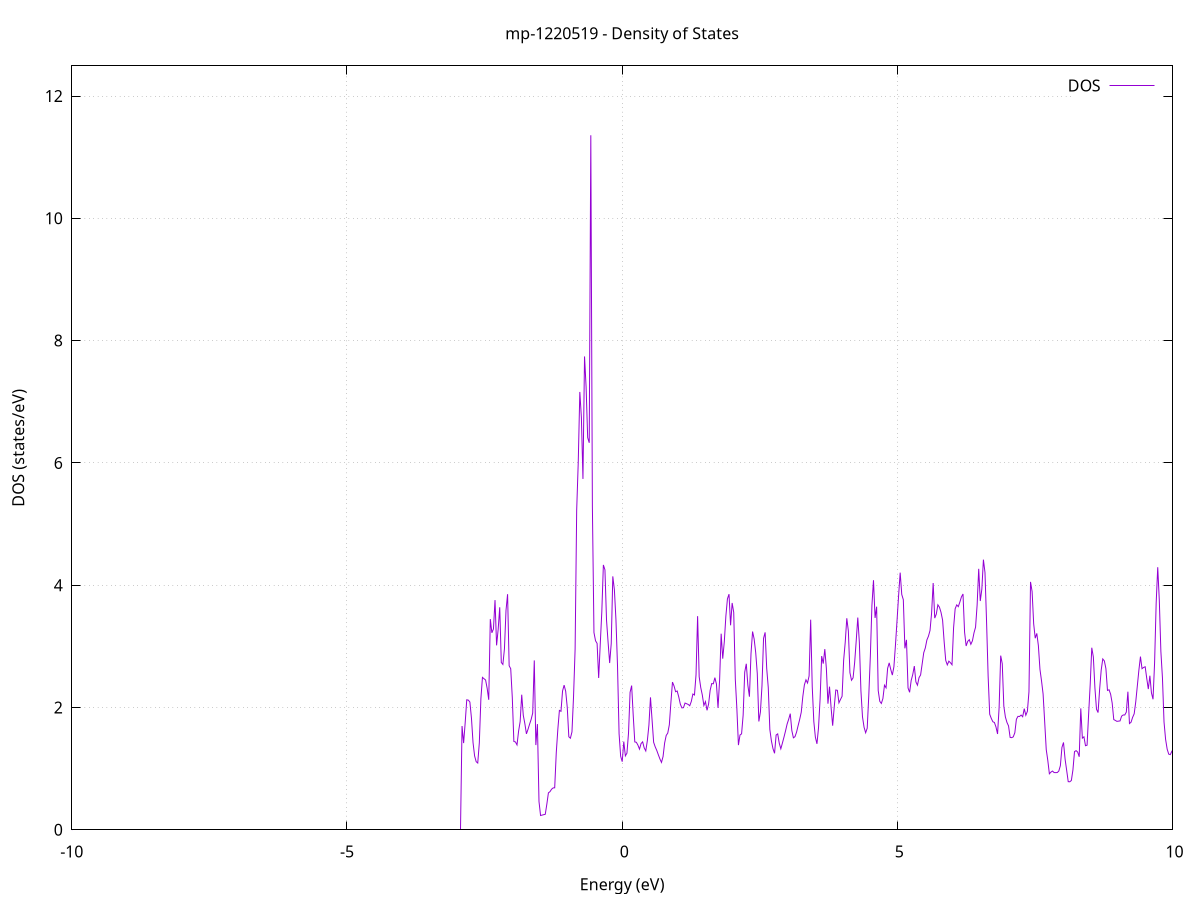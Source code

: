 set title 'mp-1220519 - Density of States'
set xlabel 'Energy (eV)'
set ylabel 'DOS (states/eV)'
set grid
set xrange [-10:10]
set yrange [0:12.493]
set xzeroaxis lt -1
set terminal png size 800,600
set output 'mp-1220519_dos_gnuplot.png'
plot '-' using 1:2 with lines title 'DOS'
-31.843300 0.000000
-31.814700 0.000000
-31.786200 0.000000
-31.757700 0.000000
-31.729100 0.000000
-31.700600 0.000000
-31.672100 0.000000
-31.643500 0.000000
-31.615000 0.000000
-31.586500 0.000000
-31.557900 0.000000
-31.529400 0.000000
-31.500900 0.000000
-31.472300 0.000000
-31.443800 0.000000
-31.415300 0.000000
-31.386700 0.000000
-31.358200 0.000000
-31.329700 0.000000
-31.301100 0.000000
-31.272600 0.000000
-31.244100 0.000000
-31.215500 0.000000
-31.187000 0.000000
-31.158400 0.000000
-31.129900 0.000000
-31.101400 0.000000
-31.072800 0.000000
-31.044300 0.000000
-31.015800 0.000000
-30.987200 0.000000
-30.958700 0.000000
-30.930200 0.000000
-30.901600 0.000000
-30.873100 0.000000
-30.844600 0.000000
-30.816000 0.000000
-30.787500 0.000000
-30.759000 0.000000
-30.730400 0.000000
-30.701900 0.000000
-30.673400 0.000000
-30.644800 0.000000
-30.616300 0.000000
-30.587800 0.000000
-30.559200 0.000000
-30.530700 0.000000
-30.502200 0.000000
-30.473600 0.000000
-30.445100 0.000000
-30.416500 0.000000
-30.388000 0.000000
-30.359500 0.000000
-30.330900 0.000000
-30.302400 0.000000
-30.273900 0.000000
-30.245300 0.000000
-30.216800 0.000000
-30.188300 0.000000
-30.159700 0.000000
-30.131200 0.000000
-30.102700 0.000000
-30.074100 0.000000
-30.045600 0.000000
-30.017100 0.000000
-29.988500 0.000000
-29.960000 0.000000
-29.931500 0.000000
-29.902900 0.000000
-29.874400 0.000000
-29.845900 0.000000
-29.817300 0.000000
-29.788800 0.000000
-29.760200 0.000000
-29.731700 0.000000
-29.703200 0.000000
-29.674600 0.000000
-29.646100 0.000000
-29.617600 0.000000
-29.589000 0.000000
-29.560500 0.000000
-29.532000 0.000000
-29.503400 0.000000
-29.474900 0.000000
-29.446400 0.000000
-29.417800 0.000000
-29.389300 0.000000
-29.360800 0.000000
-29.332200 0.000000
-29.303700 0.000000
-29.275200 0.000000
-29.246600 0.440900
-29.218100 0.669300
-29.189600 1.187500
-29.161000 1.397900
-29.132500 1.530100
-29.104000 1.618200
-29.075400 1.683800
-29.046900 1.891900
-29.018300 1.827900
-28.989800 2.088900
-28.961300 2.306000
-28.932700 2.566300
-28.904200 2.669300
-28.875700 2.802500
-28.847100 3.134400
-28.818600 3.975300
-28.790100 5.195700
-28.761500 6.181800
-28.733000 12.025800
-28.704500 6.406800
-28.675900 5.752500
-28.647400 5.219300
-28.618900 4.794000
-28.590300 4.669000
-28.561800 4.566600
-28.533300 7.024000
-28.504700 6.576200
-28.476200 5.987700
-28.447700 7.410400
-28.419100 8.082500
-28.390600 6.808000
-28.362100 6.788400
-28.333500 7.329800
-28.305000 12.486500
-28.276400 8.268300
-28.247900 14.175100
-28.219400 12.444400
-28.190800 10.717500
-28.162300 8.694700
-28.133800 8.270100
-28.105200 14.310000
-28.076700 105.182600
-28.048200 5.301600
-28.019600 10.559100
-27.991100 8.828300
-27.962600 5.892300
-27.934000 6.602800
-27.905500 8.463800
-27.877000 8.070200
-27.848400 3.621200
-27.819900 3.427200
-27.791400 3.398600
-27.762800 3.394300
-27.734300 3.395900
-27.705800 3.395900
-27.677200 3.452200
-27.648700 3.518700
-27.620100 3.561800
-27.591600 3.666900
-27.563100 3.772600
-27.534500 3.919900
-27.506000 4.083800
-27.477500 4.233600
-27.448900 4.458000
-27.420400 4.724000
-27.391900 5.261700
-27.363300 5.785000
-27.334800 6.487700
-27.306300 10.130500
-27.277700 6.880800
-27.249200 5.415100
-27.220700 3.899400
-27.192100 3.451600
-27.163600 2.984100
-27.135100 2.237800
-27.106500 2.236800
-27.078000 1.488300
-27.049500 0.000000
-27.020900 0.000000
-26.992400 0.000000
-26.963900 0.000000
-26.935300 0.000000
-26.906800 0.000000
-26.878200 0.000000
-26.849700 0.000000
-26.821200 0.000000
-26.792600 0.000000
-26.764100 0.000000
-26.735600 0.000000
-26.707000 0.000000
-26.678500 0.000000
-26.650000 0.000000
-26.621400 0.000000
-26.592900 0.000000
-26.564400 0.000000
-26.535800 0.000000
-26.507300 0.000000
-26.478800 0.000000
-26.450200 0.000000
-26.421700 0.000000
-26.393200 0.000000
-26.364600 0.000000
-26.336100 0.000000
-26.307600 0.000000
-26.279000 0.000000
-26.250500 0.000000
-26.222000 0.000000
-26.193400 0.000000
-26.164900 0.000000
-26.136300 0.000000
-26.107800 0.000000
-26.079300 0.000000
-26.050700 0.000000
-26.022200 0.000000
-25.993700 0.000000
-25.965100 0.000000
-25.936600 0.000000
-25.908100 0.000000
-25.879500 0.000000
-25.851000 0.000000
-25.822500 0.000000
-25.793900 0.000000
-25.765400 0.000000
-25.736900 0.000000
-25.708300 0.000000
-25.679800 0.000000
-25.651300 0.000000
-25.622700 0.000000
-25.594200 0.000000
-25.565700 0.000000
-25.537100 0.000000
-25.508600 0.000000
-25.480000 0.000000
-25.451500 0.000000
-25.423000 0.000000
-25.394400 0.000000
-25.365900 0.000000
-25.337400 0.000000
-25.308800 0.000000
-25.280300 0.000000
-25.251800 0.000000
-25.223200 0.000000
-25.194700 0.000000
-25.166200 0.000000
-25.137600 0.000000
-25.109100 0.000000
-25.080600 0.000000
-25.052000 0.000000
-25.023500 0.000000
-24.995000 0.000000
-24.966400 0.000000
-24.937900 0.000000
-24.909400 0.000000
-24.880800 0.000000
-24.852300 0.000000
-24.823800 0.000000
-24.795200 0.000000
-24.766700 0.000000
-24.738100 0.000000
-24.709600 0.000000
-24.681100 0.000000
-24.652500 0.000000
-24.624000 0.000000
-24.595500 0.000000
-24.566900 0.000000
-24.538400 0.000000
-24.509900 0.000000
-24.481300 0.000000
-24.452800 0.000000
-24.424300 0.000000
-24.395700 0.000000
-24.367200 0.000000
-24.338700 0.000000
-24.310100 0.000000
-24.281600 0.000000
-24.253100 0.000000
-24.224500 0.000000
-24.196000 0.000000
-24.167500 0.000000
-24.138900 0.000000
-24.110400 0.000000
-24.081900 0.000000
-24.053300 0.000000
-24.024800 0.000000
-23.996200 0.000000
-23.967700 0.000000
-23.939200 0.000000
-23.910600 0.000000
-23.882100 0.000000
-23.853600 0.000000
-23.825000 0.000000
-23.796500 0.000000
-23.768000 0.000000
-23.739400 0.000000
-23.710900 0.000000
-23.682400 0.000000
-23.653800 0.000000
-23.625300 0.000000
-23.596800 0.000000
-23.568200 0.000000
-23.539700 0.000000
-23.511200 0.000000
-23.482600 0.000000
-23.454100 0.000000
-23.425600 0.000000
-23.397000 0.000000
-23.368500 0.000000
-23.339900 0.000000
-23.311400 0.000000
-23.282900 0.000000
-23.254300 0.000000
-23.225800 0.000000
-23.197300 0.000000
-23.168700 0.000000
-23.140200 0.000000
-23.111700 0.000000
-23.083100 0.000000
-23.054600 0.000000
-23.026100 0.000000
-22.997500 0.000000
-22.969000 0.000000
-22.940500 0.000000
-22.911900 0.000000
-22.883400 0.000000
-22.854900 0.000000
-22.826300 0.000000
-22.797800 0.000000
-22.769300 0.000000
-22.740700 0.000000
-22.712200 0.000000
-22.683700 0.000000
-22.655100 0.000000
-22.626600 0.000000
-22.598000 0.000000
-22.569500 0.000000
-22.541000 0.000000
-22.512400 0.000000
-22.483900 0.000000
-22.455400 0.000000
-22.426800 0.000000
-22.398300 0.000000
-22.369800 0.000000
-22.341200 0.000000
-22.312700 0.000000
-22.284200 0.000000
-22.255600 0.000000
-22.227100 0.000000
-22.198600 0.000000
-22.170000 0.000000
-22.141500 0.000000
-22.113000 0.000000
-22.084400 0.000000
-22.055900 0.000000
-22.027400 0.000000
-21.998800 0.000000
-21.970300 0.000000
-21.941800 0.000000
-21.913200 0.000000
-21.884700 0.000000
-21.856100 0.000000
-21.827600 0.000000
-21.799100 0.000000
-21.770500 0.000000
-21.742000 0.000000
-21.713500 0.000000
-21.684900 0.000000
-21.656400 0.000000
-21.627900 0.000000
-21.599300 0.000000
-21.570800 0.000000
-21.542300 0.000000
-21.513700 0.000000
-21.485200 0.000000
-21.456700 0.000000
-21.428100 0.000000
-21.399600 0.000000
-21.371100 0.000000
-21.342500 0.000000
-21.314000 0.000000
-21.285500 0.000000
-21.256900 0.000000
-21.228400 0.000000
-21.199800 0.000000
-21.171300 0.000000
-21.142800 0.000000
-21.114200 0.000000
-21.085700 0.000000
-21.057200 0.000000
-21.028600 0.000000
-21.000100 0.000000
-20.971600 0.000000
-20.943000 0.000000
-20.914500 0.000000
-20.886000 0.000000
-20.857400 0.000000
-20.828900 0.000000
-20.800400 0.000000
-20.771800 0.000000
-20.743300 0.000000
-20.714800 0.000000
-20.686200 0.000000
-20.657700 0.000000
-20.629200 0.000000
-20.600600 0.000000
-20.572100 0.000000
-20.543600 0.000000
-20.515000 0.000000
-20.486500 0.000000
-20.457900 0.000000
-20.429400 0.000000
-20.400900 0.000000
-20.372300 0.000000
-20.343800 0.000000
-20.315300 0.000000
-20.286700 0.000000
-20.258200 0.000000
-20.229700 0.000000
-20.201100 0.000000
-20.172600 0.000000
-20.144100 0.000000
-20.115500 0.000000
-20.087000 0.000000
-20.058500 0.000000
-20.029900 0.000000
-20.001400 0.000000
-19.972900 0.000000
-19.944300 0.000000
-19.915800 0.000000
-19.887300 0.000000
-19.858700 0.000000
-19.830200 0.000000
-19.801700 0.000000
-19.773100 0.000000
-19.744600 0.000000
-19.716000 0.000000
-19.687500 0.000000
-19.659000 0.000000
-19.630400 0.000000
-19.601900 0.000000
-19.573400 0.000000
-19.544800 0.000000
-19.516300 0.000000
-19.487800 0.000000
-19.459200 0.000000
-19.430700 0.000000
-19.402200 0.000000
-19.373600 0.000000
-19.345100 0.000000
-19.316600 0.000000
-19.288000 0.000000
-19.259500 0.000000
-19.231000 0.000000
-19.202400 0.000000
-19.173900 0.000000
-19.145400 0.000000
-19.116800 0.000000
-19.088300 0.000000
-19.059700 0.000000
-19.031200 0.000000
-19.002700 0.000000
-18.974100 0.000000
-18.945600 0.000000
-18.917100 0.000000
-18.888500 0.000000
-18.860000 0.000000
-18.831500 0.000000
-18.802900 0.000000
-18.774400 0.000000
-18.745900 0.000000
-18.717300 0.000000
-18.688800 0.000000
-18.660300 0.000000
-18.631700 0.000000
-18.603200 0.000000
-18.574700 0.000000
-18.546100 0.000000
-18.517600 0.000000
-18.489100 0.000000
-18.460500 0.000000
-18.432000 0.000000
-18.403500 0.000000
-18.374900 0.000000
-18.346400 0.000000
-18.317800 0.000000
-18.289300 0.000000
-18.260800 0.000000
-18.232200 0.000000
-18.203700 0.000000
-18.175200 0.000000
-18.146600 0.000000
-18.118100 0.000000
-18.089600 0.000000
-18.061000 0.000000
-18.032500 0.000000
-18.004000 0.000000
-17.975400 0.000000
-17.946900 0.000000
-17.918400 0.000000
-17.889800 0.000000
-17.861300 0.000000
-17.832800 0.000000
-17.804200 0.000000
-17.775700 0.000000
-17.747200 0.000000
-17.718600 0.000000
-17.690100 0.000000
-17.661600 0.000000
-17.633000 0.000000
-17.604500 0.000000
-17.575900 0.000000
-17.547400 0.000000
-17.518900 0.000000
-17.490300 0.000000
-17.461800 0.000000
-17.433300 0.000000
-17.404700 0.000000
-17.376200 0.000000
-17.347700 0.000000
-17.319100 0.000000
-17.290600 0.000000
-17.262100 0.000000
-17.233500 0.000000
-17.205000 0.000000
-17.176500 0.000000
-17.147900 0.000000
-17.119400 0.000000
-17.090900 0.000000
-17.062300 0.000000
-17.033800 0.000000
-17.005300 0.000000
-16.976700 0.000000
-16.948200 0.000000
-16.919600 0.000000
-16.891100 0.000000
-16.862600 0.000000
-16.834000 0.000000
-16.805500 0.000000
-16.777000 0.000000
-16.748400 0.000000
-16.719900 0.000000
-16.691400 0.000000
-16.662800 0.000000
-16.634300 0.000000
-16.605800 0.000000
-16.577200 0.000000
-16.548700 0.000000
-16.520200 0.000000
-16.491600 0.000000
-16.463100 0.000000
-16.434600 0.000000
-16.406000 0.000000
-16.377500 0.000000
-16.349000 0.000000
-16.320400 0.000000
-16.291900 0.000000
-16.263400 0.000000
-16.234800 0.000000
-16.206300 0.000000
-16.177700 0.000000
-16.149200 0.000000
-16.120700 0.000000
-16.092100 0.000000
-16.063600 0.000000
-16.035100 0.000000
-16.006500 0.000000
-15.978000 0.000000
-15.949500 0.000000
-15.920900 0.000000
-15.892400 0.000000
-15.863900 0.000000
-15.835300 0.000000
-15.806800 0.000000
-15.778300 0.000000
-15.749700 0.000000
-15.721200 0.000000
-15.692700 0.000000
-15.664100 0.000000
-15.635600 0.000000
-15.607100 0.000000
-15.578500 0.000000
-15.550000 0.000000
-15.521500 0.000000
-15.492900 0.000000
-15.464400 0.000000
-15.435800 0.000000
-15.407300 0.000000
-15.378800 0.000000
-15.350200 0.000000
-15.321700 0.000000
-15.293200 0.000000
-15.264600 0.000000
-15.236100 0.000000
-15.207600 0.000000
-15.179000 0.000000
-15.150500 0.000000
-15.122000 0.000000
-15.093400 0.000000
-15.064900 0.000000
-15.036400 0.000000
-15.007800 0.000000
-14.979300 0.000000
-14.950800 0.000000
-14.922200 0.000000
-14.893700 0.000000
-14.865200 0.000000
-14.836600 0.000000
-14.808100 0.000000
-14.779500 0.000000
-14.751000 0.000000
-14.722500 0.000000
-14.693900 0.000000
-14.665400 0.000000
-14.636900 0.000000
-14.608300 0.000000
-14.579800 0.000000
-14.551300 0.000000
-14.522700 0.000000
-14.494200 0.000000
-14.465700 0.000000
-14.437100 0.000000
-14.408600 0.000000
-14.380100 0.000000
-14.351500 0.000000
-14.323000 0.000000
-14.294500 0.000000
-14.265900 0.000000
-14.237400 0.000000
-14.208900 0.000000
-14.180300 0.000000
-14.151800 0.000000
-14.123300 0.000000
-14.094700 0.000000
-14.066200 0.000000
-14.037600 0.000000
-14.009100 0.000000
-13.980600 0.000000
-13.952000 0.000000
-13.923500 0.000000
-13.895000 0.000000
-13.866400 0.000000
-13.837900 0.000000
-13.809400 0.000000
-13.780800 0.000000
-13.752300 0.000000
-13.723800 0.000000
-13.695200 0.000000
-13.666700 0.000000
-13.638200 0.000000
-13.609600 0.000000
-13.581100 0.000000
-13.552600 0.000000
-13.524000 0.000000
-13.495500 0.000000
-13.467000 0.000000
-13.438400 0.000000
-13.409900 0.000000
-13.381400 0.000000
-13.352800 0.000000
-13.324300 0.000000
-13.295700 0.000000
-13.267200 0.000000
-13.238700 0.000000
-13.210100 0.000000
-13.181600 0.000000
-13.153100 0.000000
-13.124500 0.000000
-13.096000 0.000000
-13.067500 0.000000
-13.038900 0.000000
-13.010400 0.000000
-12.981900 0.000000
-12.953300 0.000000
-12.924800 0.000000
-12.896300 0.000000
-12.867700 0.000000
-12.839200 0.000000
-12.810700 0.000000
-12.782100 0.000000
-12.753600 0.000000
-12.725100 0.000000
-12.696500 0.000000
-12.668000 0.000000
-12.639400 0.000000
-12.610900 0.000000
-12.582400 0.000000
-12.553800 0.000000
-12.525300 0.000000
-12.496800 0.000000
-12.468200 0.000000
-12.439700 0.000000
-12.411200 0.000000
-12.382600 0.000000
-12.354100 0.000000
-12.325600 0.161600
-12.297000 0.443300
-12.268500 0.422300
-12.240000 0.362600
-12.211400 0.401200
-12.182900 0.440900
-12.154400 0.469700
-12.125800 0.443800
-12.097300 0.446300
-12.068800 0.462900
-12.040200 0.479400
-12.011700 0.496000
-11.983200 0.514400
-11.954600 0.536700
-11.926100 0.554400
-11.897500 0.573400
-11.869000 0.592500
-11.840500 0.611500
-11.811900 0.636900
-11.783400 0.667500
-11.754900 0.716500
-11.726300 0.787800
-11.697800 0.831900
-11.669300 0.875900
-11.640700 0.946800
-11.612200 1.013200
-11.583700 1.304900
-11.555100 1.495700
-11.526600 1.993800
-11.498100 1.906100
-11.469500 1.686200
-11.441000 1.589700
-11.412500 1.907700
-11.383900 3.746200
-11.355400 3.508200
-11.326900 0.000000
-11.298300 0.000000
-11.269800 0.000000
-11.241300 0.000000
-11.212700 0.108800
-11.184200 0.369500
-11.155600 0.525200
-11.127100 0.506100
-11.098600 0.542200
-11.070000 0.583000
-11.041500 0.591000
-11.013000 0.593700
-10.984400 0.621900
-10.955900 0.651800
-10.927400 0.686200
-10.898800 0.722100
-10.870300 0.754500
-10.841800 0.786400
-10.813200 0.826200
-10.784700 0.875400
-10.756200 0.951500
-10.727600 1.035600
-10.699100 1.116700
-10.670600 1.200200
-10.642000 1.405200
-10.613500 1.662700
-10.585000 2.258500
-10.556400 2.255000
-10.527900 2.119500
-10.499300 1.845000
-10.470800 2.112300
-10.442300 3.588500
-10.413700 7.202700
-10.385200 8.676900
-10.356700 5.875300
-10.328100 3.838100
-10.299600 3.245800
-10.271100 2.802900
-10.242500 2.154500
-10.214000 1.797300
-10.185500 1.424800
-10.156900 1.108100
-10.128400 0.769500
-10.099900 0.658400
-10.071300 0.283200
-10.042800 0.000000
-10.014300 0.000000
-9.985700 0.000000
-9.957200 0.000000
-9.928700 0.000000
-9.900100 0.000000
-9.871600 0.000000
-9.843100 0.000000
-9.814500 0.000000
-9.786000 0.000000
-9.757400 0.000000
-9.728900 0.000000
-9.700400 0.000000
-9.671800 0.000000
-9.643300 0.000000
-9.614800 0.000000
-9.586200 0.000000
-9.557700 0.000000
-9.529200 0.000000
-9.500600 0.000000
-9.472100 0.000000
-9.443600 0.000000
-9.415000 0.000000
-9.386500 0.000000
-9.358000 0.000000
-9.329400 0.000000
-9.300900 0.000000
-9.272400 0.000000
-9.243800 0.000000
-9.215300 0.000000
-9.186800 0.000000
-9.158200 0.000000
-9.129700 0.000000
-9.101200 0.000000
-9.072600 0.000000
-9.044100 0.000000
-9.015500 0.000000
-8.987000 0.000000
-8.958500 0.000000
-8.929900 0.000000
-8.901400 0.000000
-8.872900 0.000000
-8.844300 0.000000
-8.815800 0.000000
-8.787300 0.000000
-8.758700 0.000000
-8.730200 0.000000
-8.701700 0.000000
-8.673100 0.000000
-8.644600 0.000000
-8.616100 0.000000
-8.587500 0.000000
-8.559000 0.000000
-8.530500 0.000000
-8.501900 0.000000
-8.473400 0.000000
-8.444900 0.000000
-8.416300 0.000000
-8.387800 0.000000
-8.359200 0.000000
-8.330700 0.000000
-8.302200 0.000000
-8.273600 0.000000
-8.245100 0.000000
-8.216600 0.000000
-8.188000 0.000000
-8.159500 0.000000
-8.131000 0.000000
-8.102400 0.000000
-8.073900 0.000000
-8.045400 0.000000
-8.016800 0.000000
-7.988300 0.000000
-7.959800 0.000000
-7.931200 0.000000
-7.902700 0.000000
-7.874200 0.000000
-7.845600 0.000000
-7.817100 0.000000
-7.788600 0.000000
-7.760000 0.000000
-7.731500 0.000000
-7.703000 0.000000
-7.674400 0.000000
-7.645900 0.000000
-7.617300 0.000000
-7.588800 0.000000
-7.560300 0.000000
-7.531700 0.000000
-7.503200 0.000000
-7.474700 0.000000
-7.446100 0.000000
-7.417600 0.000000
-7.389100 0.000000
-7.360500 0.000000
-7.332000 0.000000
-7.303500 0.000000
-7.274900 0.000000
-7.246400 0.000000
-7.217900 0.000000
-7.189300 0.000000
-7.160800 0.000000
-7.132300 0.000000
-7.103700 0.000000
-7.075200 0.000000
-7.046700 0.000000
-7.018100 0.000000
-6.989600 0.000000
-6.961100 0.000000
-6.932500 0.000000
-6.904000 0.000000
-6.875400 0.000000
-6.846900 0.000000
-6.818400 0.000000
-6.789800 0.000000
-6.761300 0.000000
-6.732800 0.000000
-6.704200 0.000000
-6.675700 0.000000
-6.647200 0.000000
-6.618600 0.000000
-6.590100 0.000000
-6.561600 0.000000
-6.533000 0.000000
-6.504500 0.000000
-6.476000 0.000000
-6.447400 0.000000
-6.418900 0.000000
-6.390400 0.000000
-6.361800 0.000000
-6.333300 0.000000
-6.304800 0.000000
-6.276200 0.000000
-6.247700 0.000000
-6.219100 0.000000
-6.190600 0.000000
-6.162100 0.000000
-6.133500 0.000000
-6.105000 0.000000
-6.076500 0.000000
-6.047900 0.000000
-6.019400 0.000000
-5.990900 0.000000
-5.962300 0.000000
-5.933800 0.000000
-5.905300 0.000000
-5.876700 0.000000
-5.848200 0.000000
-5.819700 0.000000
-5.791100 0.000000
-5.762600 0.000000
-5.734100 0.000000
-5.705500 0.000000
-5.677000 0.000000
-5.648500 0.000000
-5.619900 0.000000
-5.591400 0.000000
-5.562900 0.000000
-5.534300 0.000000
-5.505800 0.000000
-5.477200 0.000000
-5.448700 0.000000
-5.420200 0.000000
-5.391600 0.000000
-5.363100 0.000000
-5.334600 0.000000
-5.306000 0.000000
-5.277500 0.000000
-5.249000 0.000000
-5.220400 0.000000
-5.191900 0.000000
-5.163400 0.000000
-5.134800 0.000000
-5.106300 0.000000
-5.077800 0.000000
-5.049200 0.000000
-5.020700 0.000000
-4.992200 0.000000
-4.963600 0.000000
-4.935100 0.000000
-4.906600 0.000000
-4.878000 0.000000
-4.849500 0.000000
-4.821000 0.000000
-4.792400 0.000000
-4.763900 0.000000
-4.735300 0.000000
-4.706800 0.000000
-4.678300 0.000000
-4.649700 0.000000
-4.621200 0.000000
-4.592700 0.000000
-4.564100 0.000000
-4.535600 0.000000
-4.507100 0.000000
-4.478500 0.000000
-4.450000 0.000000
-4.421500 0.000000
-4.392900 0.000000
-4.364400 0.000000
-4.335900 0.000000
-4.307300 0.000000
-4.278800 0.000000
-4.250300 0.000000
-4.221700 0.000000
-4.193200 0.000000
-4.164700 0.000000
-4.136100 0.000000
-4.107600 0.000000
-4.079000 0.000000
-4.050500 0.000000
-4.022000 0.000000
-3.993400 0.000000
-3.964900 0.000000
-3.936400 0.000000
-3.907800 0.000000
-3.879300 0.000000
-3.850800 0.000000
-3.822200 0.000000
-3.793700 0.000000
-3.765200 0.000000
-3.736600 0.000000
-3.708100 0.000000
-3.679600 0.000000
-3.651000 0.000000
-3.622500 0.000000
-3.594000 0.000000
-3.565400 0.000000
-3.536900 0.000000
-3.508400 0.000000
-3.479800 0.000000
-3.451300 0.000000
-3.422800 0.000000
-3.394200 0.000000
-3.365700 0.000000
-3.337100 0.000000
-3.308600 0.000000
-3.280100 0.000000
-3.251500 0.000000
-3.223000 0.000000
-3.194500 0.000000
-3.165900 0.000000
-3.137400 0.000000
-3.108900 0.000000
-3.080300 0.000000
-3.051800 0.000000
-3.023300 0.000000
-2.994700 0.000000
-2.966200 0.000000
-2.937700 0.000000
-2.909100 1.696500
-2.880600 1.417900
-2.852100 1.749600
-2.823500 2.125600
-2.795000 2.120300
-2.766500 2.088900
-2.737900 1.824200
-2.709400 1.425800
-2.680900 1.207500
-2.652300 1.113400
-2.623800 1.091700
-2.595200 1.420600
-2.566700 2.142900
-2.538200 2.492100
-2.509600 2.470300
-2.481100 2.449300
-2.452600 2.312300
-2.424000 2.126000
-2.395500 3.446000
-2.367000 3.221200
-2.338400 3.285100
-2.309900 3.756000
-2.281400 3.015700
-2.252800 3.277700
-2.224300 3.638800
-2.195800 2.736000
-2.167200 2.704000
-2.138700 2.959300
-2.110200 3.588000
-2.081600 3.852800
-2.053100 2.682700
-2.024600 2.633600
-1.996000 2.163500
-1.967500 1.444300
-1.938900 1.436300
-1.910400 1.388000
-1.881900 1.611200
-1.853300 1.768700
-1.824800 2.208900
-1.796300 1.872000
-1.767700 1.735500
-1.739200 1.568300
-1.710700 1.642200
-1.682100 1.726600
-1.653600 1.804300
-1.625100 1.908400
-1.596500 2.769700
-1.568000 1.385200
-1.539500 1.728200
-1.510900 0.463000
-1.482400 0.233200
-1.453900 0.240200
-1.425300 0.246900
-1.396800 0.253500
-1.368300 0.419200
-1.339700 0.603600
-1.311200 0.623200
-1.282700 0.663200
-1.254100 0.684600
-1.225600 0.686500
-1.197000 1.261400
-1.168500 1.643300
-1.140000 1.952000
-1.111400 1.937500
-1.082900 2.269700
-1.054400 2.365300
-1.025800 2.265400
-0.997300 2.002900
-0.968800 1.520800
-0.940200 1.497400
-0.911700 1.600700
-0.883200 2.177600
-0.854600 2.955400
-0.826100 5.227600
-0.797600 6.010200
-0.769000 7.160600
-0.740500 6.742800
-0.712000 5.738200
-0.683400 7.740900
-0.654900 7.242600
-0.626400 6.412700
-0.597800 6.328900
-0.569300 11.357600
-0.540800 5.292500
-0.512200 3.226400
-0.483700 3.091400
-0.455100 3.047500
-0.426600 2.482100
-0.398100 3.030300
-0.369500 3.564800
-0.341000 4.331300
-0.312500 4.250700
-0.283900 3.429300
-0.255400 3.067800
-0.226900 2.727200
-0.198300 3.044800
-0.169800 4.144100
-0.141300 3.930700
-0.112700 3.438100
-0.084200 2.679500
-0.055700 1.571500
-0.027100 1.203300
0.001400 1.113500
0.029900 1.442400
0.058500 1.208400
0.087000 1.252800
0.115500 1.579000
0.144100 2.248100
0.172600 2.358200
0.201200 1.872600
0.229700 1.436700
0.258200 1.430700
0.286800 1.384200
0.315300 1.318800
0.343800 1.410500
0.372400 1.438000
0.400900 1.339100
0.429400 1.289200
0.458000 1.458900
0.486500 1.711800
0.515000 2.165700
0.543600 1.798900
0.572100 1.431400
0.600600 1.356700
0.629200 1.297400
0.657700 1.226400
0.686200 1.158800
0.714800 1.101800
0.743300 1.197000
0.771800 1.418400
0.800400 1.542300
0.828900 1.581900
0.857400 1.717200
0.886000 2.083100
0.914500 2.415300
0.943100 2.351400
0.971600 2.258100
1.000100 2.269200
1.028700 2.172800
1.057200 2.054400
1.085700 1.993300
1.114300 1.997000
1.142800 2.072300
1.171300 2.061400
1.199900 2.049900
1.228400 2.028500
1.256900 2.099600
1.285500 2.220500
1.314000 2.204200
1.342500 2.535000
1.371100 3.493900
1.399600 2.503800
1.428100 2.326200
1.456700 2.204200
1.485200 2.032800
1.513700 2.095700
1.542300 1.953600
1.570800 2.055900
1.599300 2.281800
1.627900 2.391700
1.656400 2.387200
1.685000 2.487500
1.713500 2.383600
1.742000 1.992800
1.770600 2.443900
1.799100 3.207000
1.827600 2.798400
1.856200 3.075200
1.884700 3.493400
1.913200 3.777000
1.941800 3.853400
1.970300 3.344000
1.998800 3.709400
2.027400 3.555600
2.055900 2.464800
2.084400 1.982400
2.113000 1.384700
2.141500 1.550400
2.170000 1.568500
2.198600 1.874800
2.227100 2.577400
2.255600 2.714900
2.284200 2.364300
2.312700 2.176600
2.341300 2.879700
2.369800 3.242000
2.398300 3.120600
2.426900 2.896000
2.455400 2.555400
2.483900 1.771400
2.512500 1.927400
2.541000 2.357200
2.569500 3.132200
2.598100 3.228400
2.626600 2.638900
2.655100 2.325800
2.683700 1.640000
2.712200 1.453000
2.740700 1.326800
2.769300 1.250800
2.797800 1.549400
2.826300 1.568300
2.854900 1.414800
2.883400 1.324100
2.911900 1.417700
2.940500 1.515000
2.969000 1.617300
2.997500 1.729000
3.026100 1.807700
3.054600 1.899100
3.083200 1.623400
3.111700 1.503900
3.140200 1.522000
3.168800 1.595800
3.197300 1.702500
3.225800 1.804800
3.254400 1.922400
3.282900 2.179800
3.311400 2.369900
3.340000 2.452600
3.368500 2.400100
3.397000 2.516300
3.425600 3.436000
3.454100 2.339000
3.482600 1.771800
3.511200 1.513700
3.539700 1.405200
3.568200 1.669900
3.596800 2.137600
3.625300 2.840700
3.653800 2.717500
3.682400 2.954300
3.710900 2.636400
3.739400 2.062200
3.768000 2.340700
3.796500 1.999300
3.825100 1.702100
3.853600 2.007600
3.882100 2.286100
3.910700 2.280100
3.939200 2.075800
3.967700 2.131700
3.996300 2.183200
4.024800 2.773800
4.053300 3.064400
4.081900 3.458900
4.110400 3.250700
4.138900 2.569600
4.167500 2.445300
4.196000 2.484200
4.224500 2.733400
4.253100 3.090900
4.281600 3.470800
4.310100 3.066300
4.338700 2.272700
4.367200 1.847400
4.395700 1.677000
4.424300 1.586800
4.452800 1.661300
4.481400 2.192600
4.509900 2.839400
4.538400 3.668000
4.567000 4.081700
4.595500 3.464700
4.624000 3.648700
4.652600 2.278300
4.681100 2.101300
4.709600 2.065700
4.738200 2.146200
4.766700 2.364500
4.795200 2.321900
4.823800 2.641000
4.852300 2.729500
4.880800 2.622100
4.909400 2.529900
4.937900 2.665100
4.966400 3.023300
4.995000 3.423900
5.023500 3.832000
5.052000 4.205000
5.080600 3.848200
5.109100 3.762600
5.137600 2.967300
5.166200 3.106100
5.194700 2.319200
5.223300 2.248300
5.251800 2.441200
5.280300 2.538600
5.308900 2.677200
5.337400 2.418600
5.365900 2.364600
5.394500 2.487700
5.423000 2.532400
5.451500 2.712400
5.480100 2.895900
5.508600 2.974000
5.537100 3.103900
5.565700 3.166100
5.594200 3.259300
5.622700 3.543500
5.651300 4.035800
5.679800 3.461600
5.708300 3.527000
5.736900 3.679300
5.765400 3.640200
5.793900 3.555800
5.822500 3.428500
5.851000 3.073800
5.879500 2.771000
5.908100 2.696500
5.936600 2.757500
5.965200 2.731800
5.993700 2.698700
6.022200 3.303000
6.050800 3.614200
6.079300 3.677800
6.107800 3.649000
6.136400 3.723900
6.164900 3.808200
6.193400 3.856200
6.222000 3.232400
6.250500 3.005800
6.279000 3.081400
6.307600 3.109000
6.336100 3.033200
6.364600 3.090600
6.393200 3.221000
6.421700 3.313600
6.450200 3.678000
6.478800 4.267600
6.507300 3.741500
6.535800 3.934400
6.564400 4.417700
6.592900 4.206800
6.621500 3.403500
6.650000 2.515400
6.678500 1.889700
6.707100 1.822100
6.735600 1.767100
6.764100 1.754700
6.792700 1.681200
6.821200 1.566800
6.849700 1.998900
6.878300 2.848000
6.906800 2.715500
6.935300 2.020000
6.963900 1.843700
6.992400 1.755000
7.020900 1.698200
7.049500 1.510900
7.078000 1.506500
7.106500 1.519700
7.135100 1.587000
7.163600 1.807700
7.192100 1.854900
7.220700 1.852800
7.249200 1.875900
7.277700 1.848600
7.306300 1.980700
7.334800 1.872900
7.363400 1.937400
7.391900 2.257300
7.420400 4.054000
7.449000 3.896100
7.477500 3.367800
7.506000 3.132700
7.534600 3.211700
7.563100 3.010500
7.591600 2.624700
7.620200 2.435400
7.648700 2.221100
7.677200 1.770700
7.705800 1.312400
7.734300 1.133600
7.762800 0.915600
7.791400 0.943400
7.819900 0.960500
7.848400 0.935800
7.877000 0.934700
7.905500 0.935500
7.934000 0.960300
7.962600 1.047900
7.991100 1.346100
8.019600 1.428100
8.048200 1.156400
8.076700 0.974300
8.105300 0.786700
8.133800 0.784900
8.162300 0.806100
8.190900 0.978800
8.219400 1.277900
8.247900 1.294300
8.276500 1.271200
8.305000 1.194100
8.333500 1.985200
8.362100 1.499000
8.390600 1.520200
8.419100 1.375000
8.447700 1.383100
8.476200 1.892300
8.504700 2.375500
8.533300 2.977300
8.561800 2.827100
8.590300 2.320500
8.618900 1.972400
8.647400 1.916900
8.675900 2.296100
8.704500 2.610500
8.733000 2.793700
8.761600 2.762200
8.790100 2.635900
8.818600 2.279300
8.847200 2.289600
8.875700 2.216900
8.904200 2.071500
8.932800 1.802200
8.961300 1.788600
8.989800 1.773100
9.018400 1.776700
9.046900 1.780300
9.075400 1.858400
9.104000 1.877200
9.132500 1.877500
9.161000 1.924800
9.189600 2.258500
9.218100 1.737300
9.246600 1.758200
9.275200 1.838100
9.303700 1.896800
9.332200 2.090700
9.360800 2.351600
9.389300 2.611200
9.417800 2.831900
9.446400 2.634700
9.474900 2.654800
9.503500 2.665900
9.532000 2.476600
9.560500 2.300900
9.589100 2.519900
9.617600 2.238500
9.646100 2.134400
9.674700 2.731100
9.703200 3.705600
9.731700 4.293300
9.760300 3.754100
9.788800 2.916500
9.817300 2.486200
9.845900 1.764200
9.874400 1.480000
9.902900 1.319800
9.931500 1.236900
9.960000 1.229100
9.988500 1.284100
10.017100 1.322400
10.045600 1.359300
10.074100 1.361500
10.102700 1.355100
10.131200 1.216500
10.159700 0.993900
10.188300 1.022000
10.216800 0.908200
10.245400 0.852200
10.273900 0.812700
10.302400 0.780800
10.331000 0.840900
10.359500 0.759100
10.388000 0.653200
10.416600 0.671000
10.445100 0.687500
10.473600 0.721700
10.502200 1.228200
10.530700 1.312500
10.559200 1.080300
10.587800 1.143400
10.616300 1.186100
10.644800 1.226600
10.673400 1.308800
10.701900 1.455000
10.730400 1.610100
10.759000 1.771300
10.787500 1.979000
10.816000 2.258100
10.844600 2.365900
10.873100 2.202800
10.901700 1.696200
10.930200 1.478700
10.958700 1.215800
10.987300 1.036200
11.015800 0.933700
11.044300 0.889600
11.072900 0.908400
11.101400 0.997200
11.129900 0.963900
11.158500 1.006500
11.187000 1.049900
11.215500 1.086000
11.244100 1.178300
11.272600 1.848000
11.301100 1.332300
11.329700 1.192000
11.358200 1.227900
11.386700 1.537200
11.415300 1.199900
11.443800 1.155700
11.472300 1.137900
11.500900 1.119200
11.529400 1.098900
11.557900 1.074900
11.586500 1.040200
11.615000 1.033200
11.643600 1.053500
11.672100 1.076400
11.700600 1.091000
11.729200 1.092400
11.757700 1.086700
11.786200 1.079100
11.814800 1.098000
11.843300 1.139200
11.871800 1.162300
11.900400 1.150300
11.928900 1.184300
11.957400 1.226500
11.986000 1.291200
12.014500 1.404500
12.043000 1.481600
12.071600 1.554700
12.100100 1.554000
12.128600 1.524400
12.157200 1.452300
12.185700 1.372600
12.214200 1.347500
12.242800 1.329800
12.271300 1.326900
12.299800 1.316600
12.328400 1.309900
12.356900 1.313700
12.385500 1.294100
12.414000 1.274300
12.442500 1.250400
12.471100 1.264500
12.499600 1.258500
12.528100 1.199600
12.556700 1.201700
12.585200 1.204100
12.613700 1.290200
12.642300 1.221800
12.670800 1.125500
12.699300 1.119800
12.727900 1.141400
12.756400 1.185800
12.784900 1.288000
12.813500 1.193400
12.842000 1.176500
12.870500 1.180200
12.899100 1.158300
12.927600 1.157800
12.956100 1.081100
12.984700 1.066600
13.013200 1.040800
13.041800 1.097300
13.070300 1.123400
13.098800 1.136600
13.127400 1.167100
13.155900 1.302900
13.184400 1.023100
13.213000 0.881700
13.241500 0.833600
13.270000 0.859000
13.298600 0.866100
13.327100 0.921400
13.355600 0.943600
13.384200 0.987100
13.412700 1.024500
13.441200 1.092700
13.469800 1.198700
13.498300 1.269100
13.526800 1.268800
13.555400 1.248000
13.583900 1.303800
13.612400 1.353200
13.641000 1.360500
13.669500 1.337900
13.698000 1.338800
13.726600 1.386000
13.755100 1.447400
13.783700 1.530000
13.812200 1.609300
13.840700 1.642200
13.869300 1.667000
13.897800 1.668200
13.926300 1.687600
13.954900 1.710800
13.983400 1.699800
14.011900 1.762000
14.040500 1.806900
14.069000 1.831100
14.097500 1.790200
14.126100 1.748600
14.154600 1.748900
14.183100 1.830200
14.211700 1.942200
14.240200 1.776100
14.268700 1.653200
14.297300 1.408300
14.325800 1.283700
14.354300 1.202700
14.382900 1.179600
14.411400 1.145300
14.439900 1.092200
14.468500 1.060500
14.497000 1.062600
14.525600 1.092200
14.554100 1.137900
14.582600 1.202300
14.611200 1.288900
14.639700 1.385100
14.668200 1.504700
14.696800 1.610300
14.725300 1.589900
14.753800 1.561000
14.782400 1.559800
14.810900 1.594200
14.839400 1.516800
14.868000 1.450200
14.896500 1.357800
14.925000 1.264200
14.953600 1.296000
14.982100 1.278200
15.010600 1.302500
15.039200 1.262300
15.067700 1.329800
15.096200 1.399200
15.124800 1.541400
15.153300 1.646200
15.181900 1.695200
15.210400 1.787100
15.238900 1.821400
15.267500 1.833100
15.296000 1.796200
15.324500 1.725600
15.353100 1.667800
15.381600 1.687600
15.410100 1.495400
15.438700 1.392000
15.467200 1.300100
15.495700 1.315300
15.524300 1.358700
15.552800 1.328600
15.581300 1.336700
15.609900 1.454200
15.638400 1.553700
15.666900 1.630500
15.695500 1.670000
15.724000 1.916100
15.752500 2.024500
15.781100 1.959100
15.809600 1.799600
15.838100 1.681800
15.866700 1.509900
15.895200 1.409600
15.923800 1.323500
15.952300 1.231900
15.980800 1.175100
16.009400 1.088600
16.037900 1.100900
16.066400 1.162900
16.095000 1.195700
16.123500 1.171000
16.152000 1.176800
16.180600 1.185300
16.209100 1.167300
16.237600 1.176800
16.266200 1.230100
16.294700 1.300100
16.323200 1.307700
16.351800 1.336400
16.380300 1.436600
16.408800 1.467500
16.437400 1.501500
16.465900 1.513400
16.494400 1.567800
16.523000 1.663100
16.551500 1.719500
16.580000 1.687200
16.608600 1.703300
16.637100 1.723200
16.665700 1.766500
16.694200 1.795000
16.722700 1.733900
16.751300 1.590900
16.779800 1.673300
16.808300 1.458100
16.836900 1.746800
16.865400 1.495200
16.893900 1.516200
16.922500 1.528200
16.951000 1.583300
16.979500 1.589700
17.008100 1.598700
17.036600 1.583100
17.065100 1.557600
17.093700 1.594600
17.122200 1.614700
17.150700 1.628900
17.179300 1.635000
17.207800 1.662600
17.236300 1.707200
17.264900 1.733000
17.293400 1.755300
17.322000 1.764900
17.350500 1.723700
17.379000 1.750800
17.407600 1.710000
17.436100 1.722300
17.464600 1.808800
17.493200 1.944300
17.521700 1.813000
17.550200 1.728000
17.578800 1.963600
17.607300 1.799700
17.635800 1.761300
17.664400 1.697700
17.692900 1.637700
17.721400 1.586500
17.750000 1.566500
17.778500 1.565200
17.807000 1.559100
17.835600 1.631800
17.864100 1.680200
17.892600 1.701600
17.921200 1.697800
17.949700 1.832800
17.978200 1.624700
18.006800 1.606900
18.035300 1.644500
18.063900 1.737600
18.092400 1.836600
18.120900 1.848500
18.149500 1.749100
18.178000 1.672100
18.206500 1.646300
18.235100 1.625600
18.263600 1.611300
18.292100 1.588700
18.320700 1.569000
18.349200 1.562300
18.377700 1.594400
18.406300 1.558700
18.434800 1.572000
18.463300 1.600600
18.491900 1.642500
18.520400 1.710200
18.548900 1.792800
18.577500 1.852300
18.606000 1.854500
18.634500 1.943100
18.663100 2.064100
18.691600 2.113300
18.720100 2.108300
18.748700 2.052600
18.777200 2.068000
18.805800 2.238400
18.834300 2.087200
18.862800 2.027900
18.891400 1.965000
18.919900 1.851400
18.948400 1.934300
18.977000 2.103200
19.005500 2.251700
19.034000 2.422000
19.062600 2.546000
19.091100 2.917300
19.119600 3.118900
19.148200 3.031900
19.176700 2.544000
19.205200 2.248200
19.233800 2.069500
19.262300 1.937400
19.290800 1.802400
19.319400 1.675900
19.347900 1.793400
19.376400 1.800400
19.405000 1.792200
19.433500 1.810000
19.462100 1.895700
19.490600 1.884000
19.519100 1.883400
19.547700 1.724500
19.576200 1.725600
19.604700 1.829800
19.633300 1.839500
19.661800 1.763900
19.690300 1.746900
19.718900 2.003200
19.747400 1.753500
19.775900 1.669400
19.804500 1.620100
19.833000 1.650200
19.861500 1.620700
19.890100 1.624900
19.918600 1.597900
19.947100 1.797500
19.975700 1.847100
20.004200 1.798500
20.032700 1.899300
20.061300 2.001700
20.089800 2.348200
20.118300 2.399900
20.146900 2.577600
20.175400 3.407800
20.204000 2.991100
20.232500 2.833400
20.261000 2.679400
20.289600 2.677600
20.318100 2.509600
20.346600 2.283100
20.375200 2.240900
20.403700 2.302100
20.432200 2.421100
20.460800 2.340600
20.489300 2.240700
20.517800 2.338400
20.546400 2.911500
20.574900 3.576400
20.603400 1.913900
20.632000 1.611100
20.660500 1.523700
20.689000 1.638400
20.717600 1.888800
20.746100 2.109500
20.774600 1.816100
20.803200 1.862000
20.831700 1.877200
20.860200 1.853900
20.888800 1.781100
20.917300 1.784200
20.945900 1.826100
20.974400 1.957000
21.002900 2.110500
21.031500 2.369000
21.060000 2.786300
21.088500 2.442300
21.117100 2.274900
21.145600 2.317600
21.174100 2.356000
21.202700 2.174400
21.231200 1.877300
21.259700 1.636800
21.288300 1.419400
21.316800 1.192100
21.345300 1.011100
21.373900 0.843500
21.402400 0.712800
21.430900 0.675300
21.459500 0.644000
21.488000 0.618300
21.516500 0.600400
21.545100 0.587300
21.573600 0.741100
21.602200 0.737800
21.630700 0.708300
21.659200 0.599400
21.687800 0.593200
21.716300 0.434100
21.744800 0.245300
21.773400 0.226300
21.801900 0.210100
21.830400 0.194700
21.859000 0.180500
21.887500 0.169500
21.916000 0.158700
21.944600 0.151400
21.973100 0.151800
22.001600 0.145000
22.030200 0.135900
22.058700 0.124600
22.087200 0.111100
22.115800 0.095400
22.144300 0.061200
22.172800 0.048400
22.201400 0.042300
22.229900 0.036600
22.258400 0.031300
22.287000 0.026400
22.315500 0.021900
22.344100 0.017700
22.372600 0.013900
22.401100 0.010500
22.429700 0.007500
22.458200 0.004800
22.486700 0.002500
22.515300 0.000600
22.543800 0.000000
22.572300 0.000000
22.600900 0.000000
22.629400 0.000000
22.657900 0.000000
22.686500 0.000000
22.715000 0.000000
22.743500 0.000000
22.772100 0.000000
22.800600 0.000000
22.829100 0.000000
22.857700 0.000000
22.886200 0.000000
22.914700 0.000000
22.943300 0.000000
22.971800 0.000000
23.000300 0.000000
23.028900 0.000000
23.057400 0.000000
23.086000 0.000000
23.114500 0.000000
23.143000 0.000000
23.171600 0.000000
23.200100 0.000000
23.228600 0.000000
23.257200 0.000000
23.285700 0.000000
23.314200 0.000000
23.342800 0.000000
23.371300 0.000000
23.399800 0.000000
23.428400 0.000000
23.456900 0.000000
23.485400 0.000000
23.514000 0.000000
23.542500 0.000000
23.571000 0.000000
23.599600 0.000000
23.628100 0.000000
23.656600 0.000000
23.685200 0.000000
23.713700 0.000000
23.742300 0.000000
23.770800 0.000000
23.799300 0.000000
23.827900 0.000000
23.856400 0.000000
23.884900 0.000000
23.913500 0.000000
23.942000 0.000000
23.970500 0.000000
23.999100 0.000000
24.027600 0.000000
24.056100 0.000000
24.084700 0.000000
24.113200 0.000000
24.141700 0.000000
24.170300 0.000000
24.198800 0.000000
24.227300 0.000000
24.255900 0.000000
24.284400 0.000000
24.312900 0.000000
24.341500 0.000000
24.370000 0.000000
24.398500 0.000000
24.427100 0.000000
24.455600 0.000000
24.484200 0.000000
24.512700 0.000000
24.541200 0.000000
24.569800 0.000000
24.598300 0.000000
24.626800 0.000000
24.655400 0.000000
24.683900 0.000000
24.712400 0.000000
24.741000 0.000000
24.769500 0.000000
24.798000 0.000000
24.826600 0.000000
24.855100 0.000000
24.883600 0.000000
24.912200 0.000000
24.940700 0.000000
24.969200 0.000000
24.997800 0.000000
25.026300 0.000000
25.054800 0.000000
25.083400 0.000000
25.111900 0.000000
25.140400 0.000000
25.169000 0.000000
25.197500 0.000000
25.226100 0.000000
e

